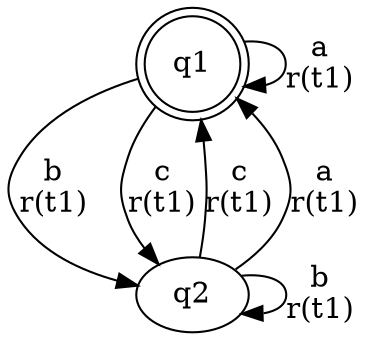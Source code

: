 digraph L {
	qq1[label=q1 shape=doublecircle]
	qq2[label=q2]
	qq1 -> qq2[label="b\nr(t1)\n"]
	qq2 -> qq2[label="b\nr(t1)\n"]
	qq2 -> qq1[label="c\nr(t1)\n"]
	qq2 -> qq1[label="a\nr(t1)\n"]
	qq1 -> qq2[label="c\nr(t1)\n"]
	qq1 -> qq1[label="a\nr(t1)\n"]
}
